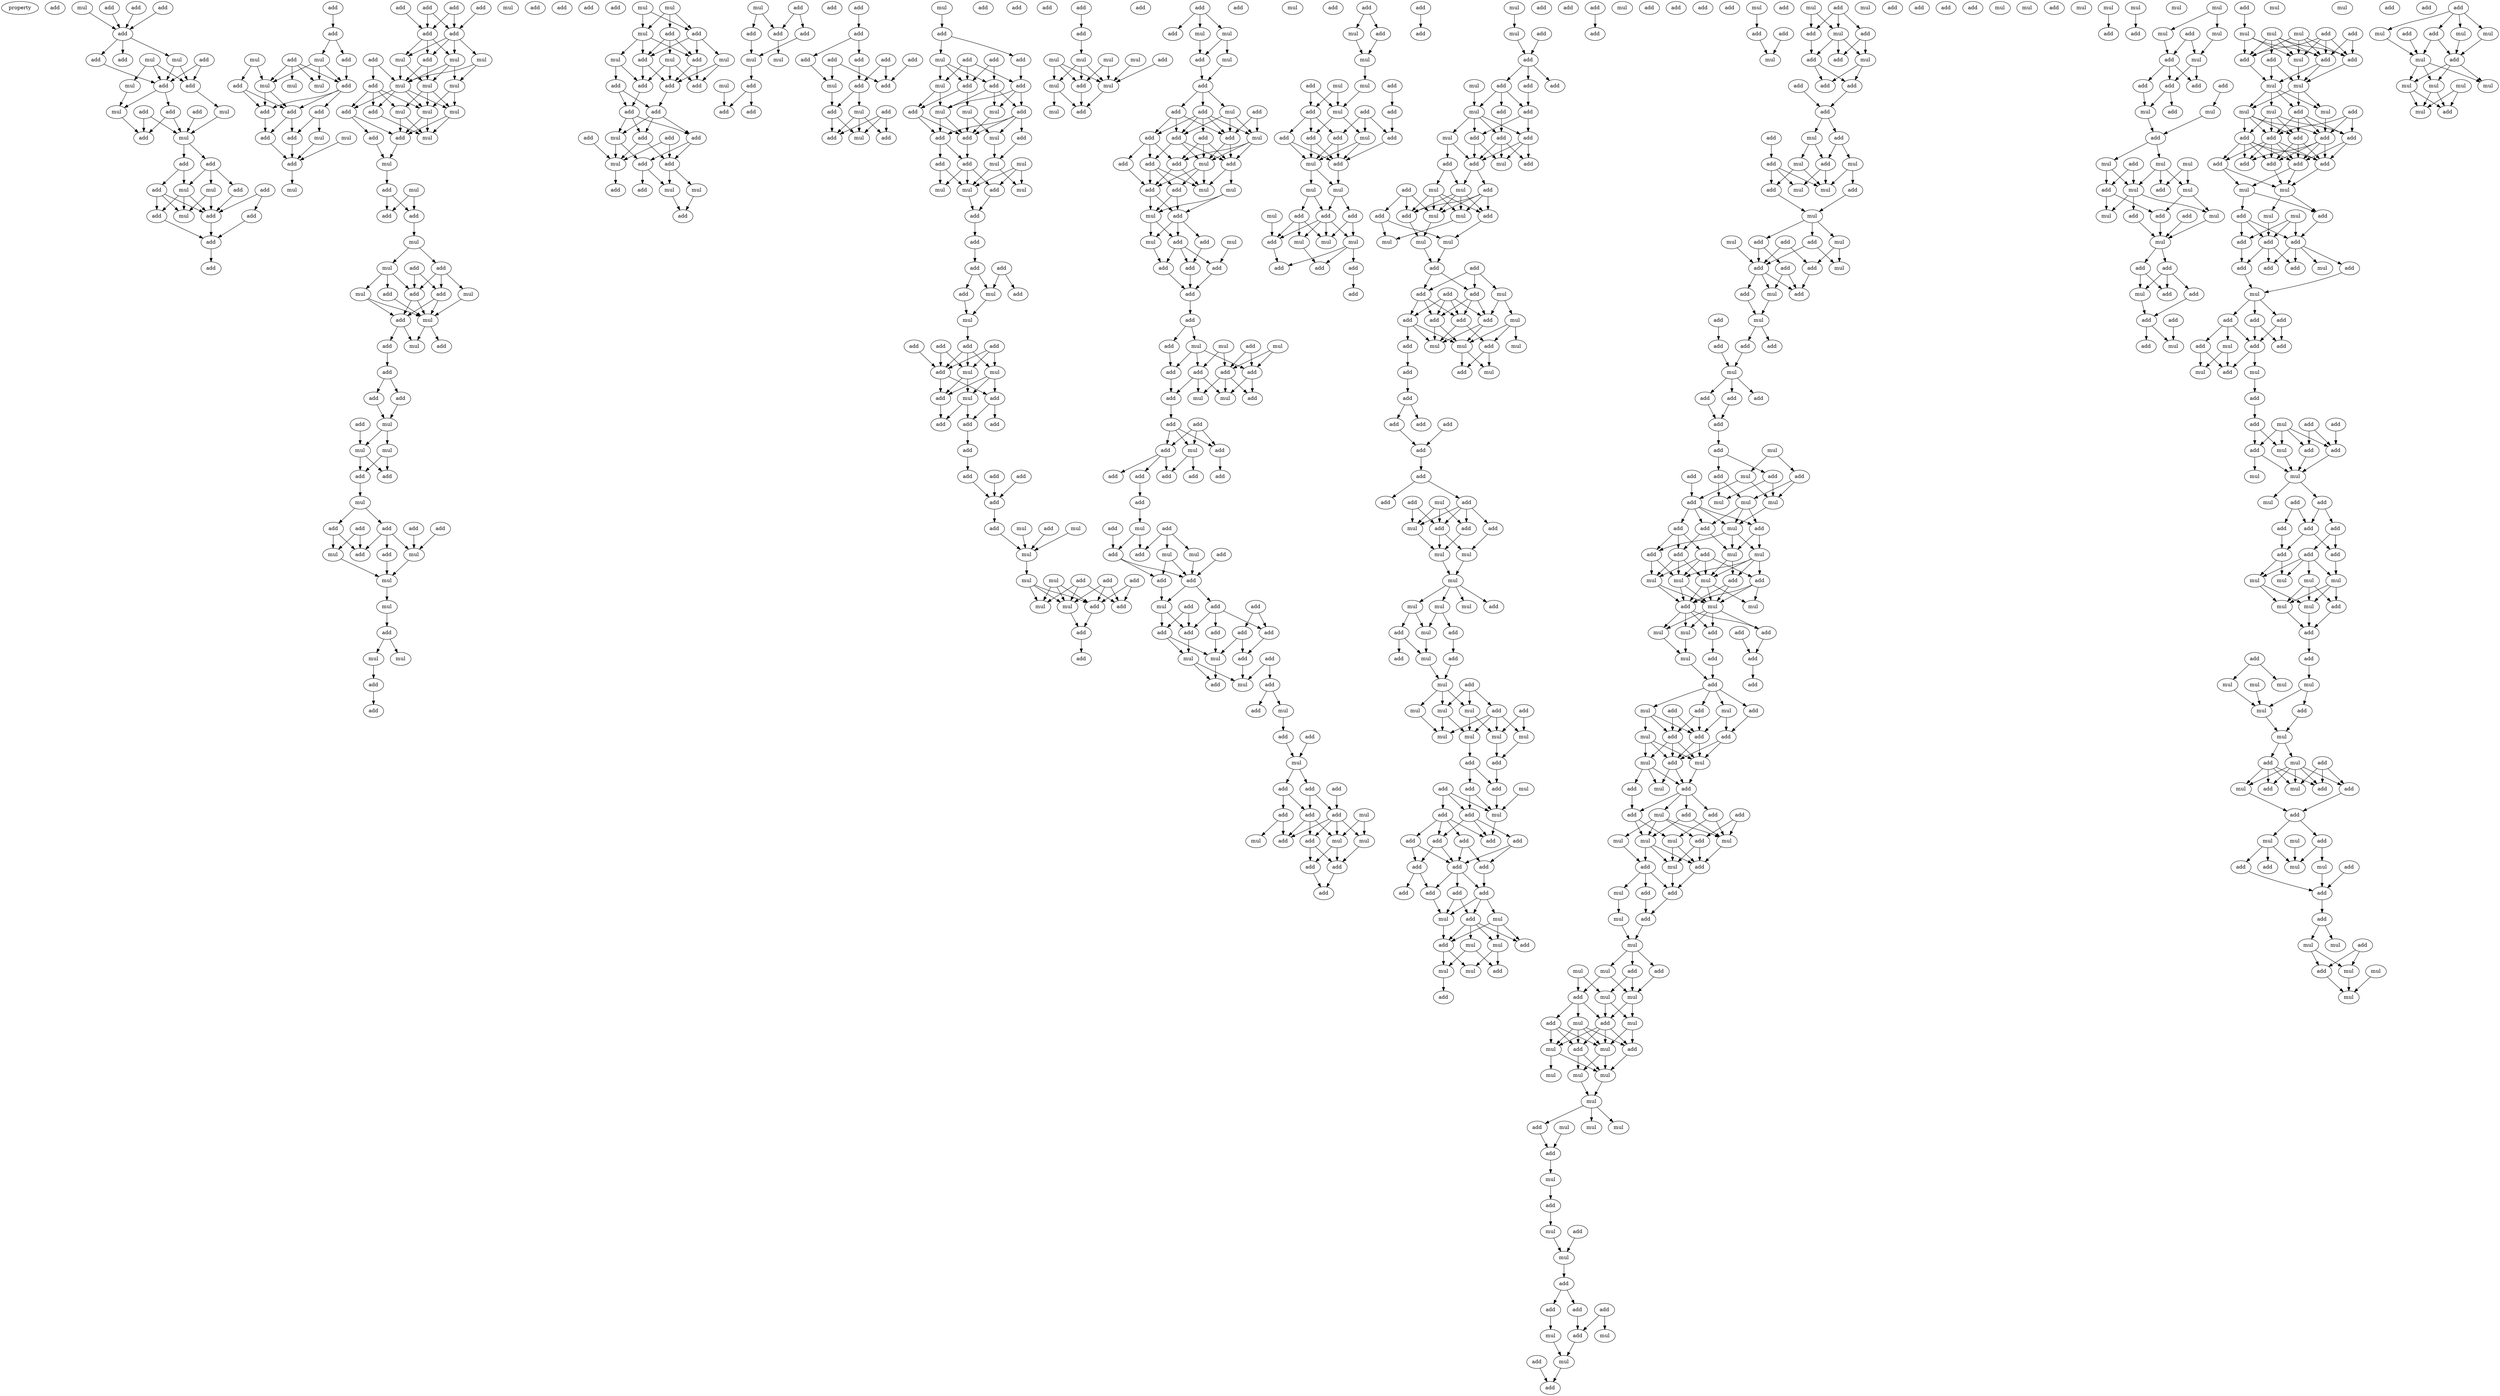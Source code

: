 digraph {
    node [fontcolor=black]
    property [mul=2,lf=1.4]
    0 [ label = add ];
    1 [ label = mul ];
    2 [ label = add ];
    3 [ label = add ];
    4 [ label = add ];
    5 [ label = add ];
    6 [ label = add ];
    7 [ label = mul ];
    8 [ label = add ];
    9 [ label = mul ];
    10 [ label = add ];
    11 [ label = add ];
    12 [ label = mul ];
    13 [ label = add ];
    14 [ label = add ];
    15 [ label = mul ];
    16 [ label = add ];
    17 [ label = add ];
    18 [ label = mul ];
    19 [ label = add ];
    20 [ label = mul ];
    21 [ label = add ];
    22 [ label = add ];
    23 [ label = mul ];
    24 [ label = add ];
    25 [ label = add ];
    26 [ label = mul ];
    27 [ label = add ];
    28 [ label = add ];
    29 [ label = mul ];
    30 [ label = add ];
    31 [ label = add ];
    32 [ label = add ];
    33 [ label = add ];
    34 [ label = add ];
    35 [ label = add ];
    36 [ label = add ];
    37 [ label = mul ];
    38 [ label = add ];
    39 [ label = mul ];
    40 [ label = mul ];
    41 [ label = add ];
    42 [ label = mul ];
    43 [ label = add ];
    44 [ label = mul ];
    45 [ label = add ];
    46 [ label = add ];
    47 [ label = add ];
    48 [ label = add ];
    49 [ label = add ];
    50 [ label = mul ];
    51 [ label = mul ];
    52 [ label = add ];
    53 [ label = add ];
    54 [ label = add ];
    55 [ label = mul ];
    56 [ label = add ];
    57 [ label = add ];
    58 [ label = add ];
    59 [ label = add ];
    60 [ label = mul ];
    61 [ label = mul ];
    62 [ label = add ];
    63 [ label = mul ];
    64 [ label = add ];
    65 [ label = mul ];
    66 [ label = mul ];
    67 [ label = mul ];
    68 [ label = add ];
    69 [ label = add ];
    70 [ label = mul ];
    71 [ label = mul ];
    72 [ label = add ];
    73 [ label = mul ];
    74 [ label = add ];
    75 [ label = mul ];
    76 [ label = add ];
    77 [ label = mul ];
    78 [ label = add ];
    79 [ label = mul ];
    80 [ label = add ];
    81 [ label = add ];
    82 [ label = mul ];
    83 [ label = mul ];
    84 [ label = add ];
    85 [ label = add ];
    86 [ label = add ];
    87 [ label = add ];
    88 [ label = mul ];
    89 [ label = mul ];
    90 [ label = add ];
    91 [ label = add ];
    92 [ label = mul ];
    93 [ label = mul ];
    94 [ label = add ];
    95 [ label = mul ];
    96 [ label = add ];
    97 [ label = add ];
    98 [ label = add ];
    99 [ label = add ];
    100 [ label = add ];
    101 [ label = add ];
    102 [ label = mul ];
    103 [ label = mul ];
    104 [ label = mul ];
    105 [ label = add ];
    106 [ label = add ];
    107 [ label = mul ];
    108 [ label = add ];
    109 [ label = add ];
    110 [ label = add ];
    111 [ label = add ];
    112 [ label = add ];
    113 [ label = add ];
    114 [ label = add ];
    115 [ label = mul ];
    116 [ label = add ];
    117 [ label = mul ];
    118 [ label = mul ];
    119 [ label = mul ];
    120 [ label = add ];
    121 [ label = mul ];
    122 [ label = mul ];
    123 [ label = add ];
    124 [ label = add ];
    125 [ label = add ];
    126 [ label = add ];
    127 [ label = mul ];
    128 [ label = mul ];
    129 [ label = add ];
    130 [ label = mul ];
    131 [ label = add ];
    132 [ label = mul ];
    133 [ label = mul ];
    134 [ label = add ];
    135 [ label = add ];
    136 [ label = mul ];
    137 [ label = add ];
    138 [ label = add ];
    139 [ label = add ];
    140 [ label = add ];
    141 [ label = add ];
    142 [ label = add ];
    143 [ label = mul ];
    144 [ label = add ];
    145 [ label = add ];
    146 [ label = add ];
    147 [ label = add ];
    148 [ label = mul ];
    149 [ label = add ];
    150 [ label = add ];
    151 [ label = add ];
    152 [ label = mul ];
    153 [ label = mul ];
    154 [ label = add ];
    155 [ label = add ];
    156 [ label = add ];
    157 [ label = mul ];
    158 [ label = add ];
    159 [ label = add ];
    160 [ label = add ];
    161 [ label = mul ];
    162 [ label = mul ];
    163 [ label = add ];
    164 [ label = add ];
    165 [ label = mul ];
    166 [ label = add ];
    167 [ label = add ];
    168 [ label = add ];
    169 [ label = add ];
    170 [ label = add ];
    171 [ label = add ];
    172 [ label = add ];
    173 [ label = add ];
    174 [ label = add ];
    175 [ label = add ];
    176 [ label = mul ];
    177 [ label = add ];
    178 [ label = add ];
    179 [ label = add ];
    180 [ label = mul ];
    181 [ label = add ];
    182 [ label = mul ];
    183 [ label = mul ];
    184 [ label = add ];
    185 [ label = add ];
    186 [ label = mul ];
    187 [ label = add ];
    188 [ label = add ];
    189 [ label = add ];
    190 [ label = add ];
    191 [ label = mul ];
    192 [ label = add ];
    193 [ label = add ];
    194 [ label = add ];
    195 [ label = add ];
    196 [ label = mul ];
    197 [ label = mul ];
    198 [ label = mul ];
    199 [ label = mul ];
    200 [ label = add ];
    201 [ label = add ];
    202 [ label = add ];
    203 [ label = add ];
    204 [ label = mul ];
    205 [ label = mul ];
    206 [ label = add ];
    207 [ label = mul ];
    208 [ label = mul ];
    209 [ label = mul ];
    210 [ label = add ];
    211 [ label = add ];
    212 [ label = add ];
    213 [ label = add ];
    214 [ label = add ];
    215 [ label = add ];
    216 [ label = add ];
    217 [ label = add ];
    218 [ label = mul ];
    219 [ label = mul ];
    220 [ label = add ];
    221 [ label = add ];
    222 [ label = add ];
    223 [ label = add ];
    224 [ label = add ];
    225 [ label = mul ];
    226 [ label = mul ];
    227 [ label = add ];
    228 [ label = mul ];
    229 [ label = add ];
    230 [ label = add ];
    231 [ label = add ];
    232 [ label = add ];
    233 [ label = add ];
    234 [ label = add ];
    235 [ label = add ];
    236 [ label = add ];
    237 [ label = add ];
    238 [ label = add ];
    239 [ label = mul ];
    240 [ label = add ];
    241 [ label = mul ];
    242 [ label = add ];
    243 [ label = mul ];
    244 [ label = mul ];
    245 [ label = add ];
    246 [ label = mul ];
    247 [ label = add ];
    248 [ label = add ];
    249 [ label = mul ];
    250 [ label = add ];
    251 [ label = add ];
    252 [ label = mul ];
    253 [ label = add ];
    254 [ label = add ];
    255 [ label = add ];
    256 [ label = add ];
    257 [ label = add ];
    258 [ label = mul ];
    259 [ label = mul ];
    260 [ label = add ];
    261 [ label = mul ];
    262 [ label = mul ];
    263 [ label = mul ];
    264 [ label = add ];
    265 [ label = mul ];
    266 [ label = add ];
    267 [ label = mul ];
    268 [ label = add ];
    269 [ label = add ];
    270 [ label = add ];
    271 [ label = mul ];
    272 [ label = mul ];
    273 [ label = add ];
    274 [ label = add ];
    275 [ label = mul ];
    276 [ label = add ];
    277 [ label = add ];
    278 [ label = add ];
    279 [ label = mul ];
    280 [ label = add ];
    281 [ label = add ];
    282 [ label = mul ];
    283 [ label = add ];
    284 [ label = add ];
    285 [ label = add ];
    286 [ label = mul ];
    287 [ label = add ];
    288 [ label = add ];
    289 [ label = add ];
    290 [ label = add ];
    291 [ label = add ];
    292 [ label = mul ];
    293 [ label = add ];
    294 [ label = mul ];
    295 [ label = mul ];
    296 [ label = add ];
    297 [ label = add ];
    298 [ label = add ];
    299 [ label = mul ];
    300 [ label = mul ];
    301 [ label = add ];
    302 [ label = add ];
    303 [ label = add ];
    304 [ label = add ];
    305 [ label = add ];
    306 [ label = add ];
    307 [ label = mul ];
    308 [ label = add ];
    309 [ label = mul ];
    310 [ label = mul ];
    311 [ label = add ];
    312 [ label = add ];
    313 [ label = add ];
    314 [ label = add ];
    315 [ label = add ];
    316 [ label = mul ];
    317 [ label = mul ];
    318 [ label = add ];
    319 [ label = add ];
    320 [ label = add ];
    321 [ label = add ];
    322 [ label = add ];
    323 [ label = mul ];
    324 [ label = add ];
    325 [ label = add ];
    326 [ label = add ];
    327 [ label = add ];
    328 [ label = add ];
    329 [ label = add ];
    330 [ label = add ];
    331 [ label = mul ];
    332 [ label = add ];
    333 [ label = mul ];
    334 [ label = add ];
    335 [ label = add ];
    336 [ label = add ];
    337 [ label = mul ];
    338 [ label = add ];
    339 [ label = add ];
    340 [ label = add ];
    341 [ label = add ];
    342 [ label = mul ];
    343 [ label = add ];
    344 [ label = add ];
    345 [ label = add ];
    346 [ label = add ];
    347 [ label = add ];
    348 [ label = add ];
    349 [ label = mul ];
    350 [ label = add ];
    351 [ label = mul ];
    352 [ label = add ];
    353 [ label = mul ];
    354 [ label = add ];
    355 [ label = add ];
    356 [ label = mul ];
    357 [ label = add ];
    358 [ label = mul ];
    359 [ label = add ];
    360 [ label = add ];
    361 [ label = mul ];
    362 [ label = add ];
    363 [ label = add ];
    364 [ label = add ];
    365 [ label = add ];
    366 [ label = add ];
    367 [ label = add ];
    368 [ label = add ];
    369 [ label = mul ];
    370 [ label = mul ];
    371 [ label = mul ];
    372 [ label = mul ];
    373 [ label = add ];
    374 [ label = add ];
    375 [ label = add ];
    376 [ label = add ];
    377 [ label = add ];
    378 [ label = add ];
    379 [ label = add ];
    380 [ label = mul ];
    381 [ label = add ];
    382 [ label = mul ];
    383 [ label = add ];
    384 [ label = mul ];
    385 [ label = add ];
    386 [ label = add ];
    387 [ label = mul ];
    388 [ label = add ];
    389 [ label = add ];
    390 [ label = mul ];
    391 [ label = add ];
    392 [ label = add ];
    393 [ label = mul ];
    394 [ label = add ];
    395 [ label = add ];
    396 [ label = add ];
    397 [ label = add ];
    398 [ label = mul ];
    399 [ label = mul ];
    400 [ label = mul ];
    401 [ label = add ];
    402 [ label = mul ];
    403 [ label = add ];
    404 [ label = add ];
    405 [ label = mul ];
    406 [ label = mul ];
    407 [ label = mul ];
    408 [ label = add ];
    409 [ label = add ];
    410 [ label = add ];
    411 [ label = add ];
    412 [ label = add ];
    413 [ label = mul ];
    414 [ label = add ];
    415 [ label = mul ];
    416 [ label = add ];
    417 [ label = add ];
    418 [ label = add ];
    419 [ label = mul ];
    420 [ label = add ];
    421 [ label = add ];
    422 [ label = add ];
    423 [ label = mul ];
    424 [ label = add ];
    425 [ label = add ];
    426 [ label = add ];
    427 [ label = add ];
    428 [ label = mul ];
    429 [ label = add ];
    430 [ label = mul ];
    431 [ label = add ];
    432 [ label = add ];
    433 [ label = add ];
    434 [ label = add ];
    435 [ label = mul ];
    436 [ label = mul ];
    437 [ label = add ];
    438 [ label = mul ];
    439 [ label = add ];
    440 [ label = add ];
    441 [ label = add ];
    442 [ label = mul ];
    443 [ label = mul ];
    444 [ label = mul ];
    445 [ label = mul ];
    446 [ label = add ];
    447 [ label = add ];
    448 [ label = add ];
    449 [ label = mul ];
    450 [ label = add ];
    451 [ label = add ];
    452 [ label = add ];
    453 [ label = add ];
    454 [ label = add ];
    455 [ label = add ];
    456 [ label = mul ];
    457 [ label = add ];
    458 [ label = mul ];
    459 [ label = add ];
    460 [ label = mul ];
    461 [ label = mul ];
    462 [ label = add ];
    463 [ label = mul ];
    464 [ label = add ];
    465 [ label = add ];
    466 [ label = add ];
    467 [ label = add ];
    468 [ label = add ];
    469 [ label = add ];
    470 [ label = add ];
    471 [ label = add ];
    472 [ label = add ];
    473 [ label = add ];
    474 [ label = add ];
    475 [ label = add ];
    476 [ label = mul ];
    477 [ label = add ];
    478 [ label = add ];
    479 [ label = add ];
    480 [ label = mul ];
    481 [ label = mul ];
    482 [ label = mul ];
    483 [ label = mul ];
    484 [ label = mul ];
    485 [ label = mul ];
    486 [ label = add ];
    487 [ label = mul ];
    488 [ label = mul ];
    489 [ label = mul ];
    490 [ label = add ];
    491 [ label = add ];
    492 [ label = mul ];
    493 [ label = add ];
    494 [ label = add ];
    495 [ label = add ];
    496 [ label = mul ];
    497 [ label = mul ];
    498 [ label = add ];
    499 [ label = add ];
    500 [ label = mul ];
    501 [ label = mul ];
    502 [ label = mul ];
    503 [ label = mul ];
    504 [ label = mul ];
    505 [ label = mul ];
    506 [ label = add ];
    507 [ label = add ];
    508 [ label = add ];
    509 [ label = add ];
    510 [ label = mul ];
    511 [ label = add ];
    512 [ label = add ];
    513 [ label = add ];
    514 [ label = mul ];
    515 [ label = add ];
    516 [ label = add ];
    517 [ label = add ];
    518 [ label = add ];
    519 [ label = add ];
    520 [ label = add ];
    521 [ label = add ];
    522 [ label = add ];
    523 [ label = add ];
    524 [ label = add ];
    525 [ label = add ];
    526 [ label = add ];
    527 [ label = add ];
    528 [ label = mul ];
    529 [ label = mul ];
    530 [ label = add ];
    531 [ label = mul ];
    532 [ label = add ];
    533 [ label = add ];
    534 [ label = mul ];
    535 [ label = add ];
    536 [ label = add ];
    537 [ label = add ];
    538 [ label = mul ];
    539 [ label = mul ];
    540 [ label = add ];
    541 [ label = add ];
    542 [ label = mul ];
    543 [ label = add ];
    544 [ label = add ];
    545 [ label = add ];
    546 [ label = mul ];
    547 [ label = mul ];
    548 [ label = add ];
    549 [ label = add ];
    550 [ label = mul ];
    551 [ label = add ];
    552 [ label = add ];
    553 [ label = add ];
    554 [ label = mul ];
    555 [ label = add ];
    556 [ label = add ];
    557 [ label = add ];
    558 [ label = mul ];
    559 [ label = add ];
    560 [ label = add ];
    561 [ label = mul ];
    562 [ label = add ];
    563 [ label = add ];
    564 [ label = mul ];
    565 [ label = mul ];
    566 [ label = add ];
    567 [ label = add ];
    568 [ label = add ];
    569 [ label = mul ];
    570 [ label = add ];
    571 [ label = mul ];
    572 [ label = mul ];
    573 [ label = add ];
    574 [ label = mul ];
    575 [ label = add ];
    576 [ label = add ];
    577 [ label = mul ];
    578 [ label = add ];
    579 [ label = add ];
    580 [ label = mul ];
    581 [ label = add ];
    582 [ label = add ];
    583 [ label = add ];
    584 [ label = mul ];
    585 [ label = mul ];
    586 [ label = add ];
    587 [ label = add ];
    588 [ label = add ];
    589 [ label = add ];
    590 [ label = add ];
    591 [ label = mul ];
    592 [ label = add ];
    593 [ label = add ];
    594 [ label = add ];
    595 [ label = add ];
    596 [ label = add ];
    597 [ label = add ];
    598 [ label = add ];
    599 [ label = mul ];
    600 [ label = mul ];
    601 [ label = add ];
    602 [ label = add ];
    603 [ label = add ];
    604 [ label = add ];
    605 [ label = mul ];
    606 [ label = add ];
    607 [ label = mul ];
    608 [ label = mul ];
    609 [ label = add ];
    610 [ label = mul ];
    611 [ label = add ];
    612 [ label = add ];
    613 [ label = mul ];
    614 [ label = add ];
    615 [ label = add ];
    616 [ label = mul ];
    617 [ label = mul ];
    618 [ label = add ];
    619 [ label = add ];
    620 [ label = mul ];
    621 [ label = mul ];
    622 [ label = add ];
    623 [ label = mul ];
    624 [ label = mul ];
    625 [ label = mul ];
    626 [ label = add ];
    627 [ label = mul ];
    628 [ label = mul ];
    629 [ label = add ];
    630 [ label = add ];
    631 [ label = add ];
    632 [ label = mul ];
    633 [ label = add ];
    634 [ label = add ];
    635 [ label = add ];
    636 [ label = add ];
    637 [ label = mul ];
    638 [ label = add ];
    639 [ label = add ];
    640 [ label = add ];
    641 [ label = mul ];
    642 [ label = mul ];
    643 [ label = add ];
    644 [ label = add ];
    645 [ label = add ];
    646 [ label = add ];
    647 [ label = mul ];
    648 [ label = mul ];
    649 [ label = add ];
    650 [ label = add ];
    651 [ label = mul ];
    652 [ label = add ];
    653 [ label = add ];
    654 [ label = mul ];
    655 [ label = add ];
    656 [ label = add ];
    657 [ label = mul ];
    658 [ label = add ];
    659 [ label = mul ];
    660 [ label = mul ];
    661 [ label = mul ];
    662 [ label = mul ];
    663 [ label = add ];
    664 [ label = add ];
    665 [ label = mul ];
    666 [ label = add ];
    667 [ label = add ];
    668 [ label = add ];
    669 [ label = mul ];
    670 [ label = mul ];
    671 [ label = add ];
    672 [ label = mul ];
    673 [ label = mul ];
    674 [ label = add ];
    675 [ label = mul ];
    676 [ label = mul ];
    677 [ label = add ];
    678 [ label = mul ];
    679 [ label = add ];
    680 [ label = mul ];
    681 [ label = add ];
    682 [ label = mul ];
    683 [ label = mul ];
    684 [ label = add ];
    685 [ label = add ];
    686 [ label = mul ];
    687 [ label = mul ];
    688 [ label = mul ];
    689 [ label = mul ];
    690 [ label = add ];
    691 [ label = mul ];
    692 [ label = mul ];
    693 [ label = mul ];
    694 [ label = mul ];
    695 [ label = add ];
    696 [ label = add ];
    697 [ label = mul ];
    698 [ label = add ];
    699 [ label = mul ];
    700 [ label = mul ];
    701 [ label = add ];
    702 [ label = mul ];
    703 [ label = mul ];
    704 [ label = mul ];
    705 [ label = add ];
    706 [ label = add ];
    707 [ label = add ];
    708 [ label = add ];
    709 [ label = add ];
    710 [ label = add ];
    711 [ label = mul ];
    712 [ label = mul ];
    713 [ label = add ];
    714 [ label = add ];
    715 [ label = mul ];
    716 [ label = add ];
    717 [ label = mul ];
    718 [ label = mul ];
    719 [ label = mul ];
    720 [ label = mul ];
    721 [ label = add ];
    722 [ label = mul ];
    723 [ label = add ];
    724 [ label = add ];
    725 [ label = add ];
    726 [ label = add ];
    727 [ label = add ];
    728 [ label = add ];
    729 [ label = mul ];
    730 [ label = mul ];
    731 [ label = add ];
    732 [ label = add ];
    733 [ label = mul ];
    734 [ label = mul ];
    735 [ label = mul ];
    736 [ label = mul ];
    737 [ label = mul ];
    738 [ label = add ];
    739 [ label = add ];
    740 [ label = add ];
    741 [ label = mul ];
    742 [ label = add ];
    743 [ label = mul ];
    744 [ label = add ];
    745 [ label = mul ];
    746 [ label = add ];
    747 [ label = add ];
    748 [ label = add ];
    749 [ label = mul ];
    750 [ label = add ];
    751 [ label = add ];
    752 [ label = add ];
    753 [ label = add ];
    754 [ label = mul ];
    755 [ label = add ];
    756 [ label = mul ];
    757 [ label = mul ];
    758 [ label = add ];
    759 [ label = mul ];
    760 [ label = add ];
    761 [ label = add ];
    762 [ label = add ];
    763 [ label = mul ];
    764 [ label = add ];
    765 [ label = add ];
    766 [ label = mul ];
    767 [ label = mul ];
    768 [ label = add ];
    769 [ label = add ];
    770 [ label = mul ];
    771 [ label = mul ];
    772 [ label = mul ];
    773 [ label = add ];
    774 [ label = add ];
    775 [ label = add ];
    776 [ label = add ];
    777 [ label = add ];
    778 [ label = add ];
    779 [ label = add ];
    780 [ label = add ];
    781 [ label = add ];
    782 [ label = add ];
    783 [ label = mul ];
    784 [ label = mul ];
    785 [ label = add ];
    786 [ label = mul ];
    787 [ label = mul ];
    788 [ label = add ];
    789 [ label = add ];
    790 [ label = add ];
    791 [ label = add ];
    792 [ label = mul ];
    793 [ label = add ];
    794 [ label = add ];
    795 [ label = add ];
    796 [ label = add ];
    797 [ label = mul ];
    798 [ label = add ];
    799 [ label = add ];
    800 [ label = add ];
    801 [ label = add ];
    802 [ label = add ];
    803 [ label = mul ];
    804 [ label = add ];
    805 [ label = mul ];
    806 [ label = mul ];
    807 [ label = add ];
    808 [ label = add ];
    809 [ label = add ];
    810 [ label = add ];
    811 [ label = mul ];
    812 [ label = add ];
    813 [ label = mul ];
    814 [ label = add ];
    815 [ label = add ];
    816 [ label = add ];
    817 [ label = mul ];
    818 [ label = mul ];
    819 [ label = add ];
    820 [ label = mul ];
    821 [ label = add ];
    822 [ label = add ];
    823 [ label = add ];
    824 [ label = add ];
    825 [ label = add ];
    826 [ label = add ];
    827 [ label = add ];
    828 [ label = mul ];
    829 [ label = mul ];
    830 [ label = mul ];
    831 [ label = mul ];
    832 [ label = mul ];
    833 [ label = add ];
    834 [ label = mul ];
    835 [ label = mul ];
    836 [ label = add ];
    837 [ label = add ];
    838 [ label = add ];
    839 [ label = mul ];
    840 [ label = mul ];
    841 [ label = mul ];
    842 [ label = mul ];
    843 [ label = mul ];
    844 [ label = add ];
    845 [ label = mul ];
    846 [ label = mul ];
    847 [ label = add ];
    848 [ label = add ];
    849 [ label = add ];
    850 [ label = mul ];
    851 [ label = mul ];
    852 [ label = add ];
    853 [ label = add ];
    854 [ label = add ];
    855 [ label = mul ];
    856 [ label = mul ];
    857 [ label = add ];
    858 [ label = mul ];
    859 [ label = add ];
    860 [ label = add ];
    861 [ label = mul ];
    862 [ label = add ];
    863 [ label = add ];
    864 [ label = mul ];
    865 [ label = add ];
    866 [ label = add ];
    867 [ label = mul ];
    868 [ label = mul ];
    869 [ label = mul ];
    870 [ label = add ];
    871 [ label = mul ];
    872 [ label = add ];
    873 [ label = mul ];
    874 [ label = add ];
    875 [ label = add ];
    876 [ label = mul ];
    877 [ label = add ];
    878 [ label = mul ];
    879 [ label = add ];
    880 [ label = mul ];
    881 [ label = mul ];
    882 [ label = add ];
    883 [ label = mul ];
    884 [ label = mul ];
    885 [ label = mul ];
    886 [ label = mul ];
    887 [ label = mul ];
    888 [ label = add ];
    1 -> 5 [ name = 0 ];
    2 -> 5 [ name = 1 ];
    3 -> 5 [ name = 2 ];
    4 -> 5 [ name = 3 ];
    5 -> 6 [ name = 4 ];
    5 -> 8 [ name = 5 ];
    5 -> 9 [ name = 6 ];
    7 -> 11 [ name = 7 ];
    7 -> 12 [ name = 8 ];
    7 -> 13 [ name = 9 ];
    8 -> 13 [ name = 10 ];
    9 -> 11 [ name = 11 ];
    9 -> 13 [ name = 12 ];
    10 -> 11 [ name = 13 ];
    10 -> 13 [ name = 14 ];
    11 -> 15 [ name = 15 ];
    12 -> 18 [ name = 16 ];
    13 -> 16 [ name = 17 ];
    13 -> 18 [ name = 18 ];
    14 -> 19 [ name = 19 ];
    14 -> 20 [ name = 20 ];
    15 -> 20 [ name = 21 ];
    16 -> 19 [ name = 22 ];
    16 -> 20 [ name = 23 ];
    17 -> 20 [ name = 24 ];
    18 -> 19 [ name = 25 ];
    20 -> 21 [ name = 26 ];
    20 -> 22 [ name = 27 ];
    21 -> 23 [ name = 28 ];
    21 -> 25 [ name = 29 ];
    22 -> 23 [ name = 30 ];
    22 -> 24 [ name = 31 ];
    22 -> 26 [ name = 32 ];
    23 -> 29 [ name = 33 ];
    23 -> 30 [ name = 34 ];
    23 -> 31 [ name = 35 ];
    24 -> 31 [ name = 36 ];
    25 -> 29 [ name = 37 ];
    25 -> 30 [ name = 38 ];
    25 -> 31 [ name = 39 ];
    26 -> 29 [ name = 40 ];
    26 -> 31 [ name = 41 ];
    27 -> 28 [ name = 42 ];
    27 -> 31 [ name = 43 ];
    28 -> 32 [ name = 44 ];
    30 -> 32 [ name = 45 ];
    31 -> 32 [ name = 46 ];
    32 -> 33 [ name = 47 ];
    34 -> 35 [ name = 48 ];
    35 -> 37 [ name = 49 ];
    35 -> 38 [ name = 50 ];
    36 -> 40 [ name = 51 ];
    36 -> 42 [ name = 52 ];
    36 -> 43 [ name = 53 ];
    36 -> 44 [ name = 54 ];
    37 -> 42 [ name = 55 ];
    37 -> 43 [ name = 56 ];
    37 -> 44 [ name = 57 ];
    38 -> 43 [ name = 58 ];
    39 -> 41 [ name = 59 ];
    39 -> 44 [ name = 60 ];
    41 -> 45 [ name = 61 ];
    41 -> 47 [ name = 62 ];
    43 -> 45 [ name = 63 ];
    43 -> 46 [ name = 64 ];
    43 -> 47 [ name = 65 ];
    44 -> 45 [ name = 66 ];
    44 -> 47 [ name = 67 ];
    45 -> 48 [ name = 68 ];
    46 -> 49 [ name = 69 ];
    46 -> 50 [ name = 70 ];
    47 -> 48 [ name = 71 ];
    47 -> 49 [ name = 72 ];
    48 -> 52 [ name = 73 ];
    49 -> 52 [ name = 74 ];
    50 -> 52 [ name = 75 ];
    51 -> 52 [ name = 76 ];
    52 -> 55 [ name = 77 ];
    53 -> 59 [ name = 78 ];
    54 -> 58 [ name = 79 ];
    54 -> 59 [ name = 80 ];
    56 -> 58 [ name = 81 ];
    56 -> 59 [ name = 82 ];
    57 -> 58 [ name = 83 ];
    58 -> 60 [ name = 84 ];
    58 -> 61 [ name = 85 ];
    58 -> 64 [ name = 86 ];
    59 -> 60 [ name = 87 ];
    59 -> 61 [ name = 88 ];
    59 -> 63 [ name = 89 ];
    59 -> 64 [ name = 90 ];
    60 -> 65 [ name = 91 ];
    60 -> 66 [ name = 92 ];
    60 -> 67 [ name = 93 ];
    61 -> 65 [ name = 94 ];
    61 -> 67 [ name = 95 ];
    62 -> 65 [ name = 96 ];
    62 -> 68 [ name = 97 ];
    63 -> 65 [ name = 98 ];
    63 -> 66 [ name = 99 ];
    64 -> 65 [ name = 100 ];
    64 -> 67 [ name = 101 ];
    65 -> 69 [ name = 102 ];
    65 -> 70 [ name = 103 ];
    65 -> 71 [ name = 104 ];
    65 -> 72 [ name = 105 ];
    66 -> 70 [ name = 106 ];
    66 -> 71 [ name = 107 ];
    67 -> 70 [ name = 108 ];
    67 -> 71 [ name = 109 ];
    67 -> 73 [ name = 110 ];
    68 -> 69 [ name = 111 ];
    68 -> 71 [ name = 112 ];
    68 -> 72 [ name = 113 ];
    68 -> 73 [ name = 114 ];
    69 -> 75 [ name = 115 ];
    70 -> 75 [ name = 116 ];
    70 -> 76 [ name = 117 ];
    71 -> 75 [ name = 118 ];
    71 -> 76 [ name = 119 ];
    72 -> 74 [ name = 120 ];
    72 -> 76 [ name = 121 ];
    73 -> 75 [ name = 122 ];
    73 -> 76 [ name = 123 ];
    74 -> 77 [ name = 124 ];
    76 -> 77 [ name = 125 ];
    77 -> 78 [ name = 126 ];
    78 -> 80 [ name = 127 ];
    78 -> 81 [ name = 128 ];
    79 -> 80 [ name = 129 ];
    79 -> 81 [ name = 130 ];
    81 -> 82 [ name = 131 ];
    82 -> 83 [ name = 132 ];
    82 -> 85 [ name = 133 ];
    83 -> 86 [ name = 134 ];
    83 -> 87 [ name = 135 ];
    83 -> 88 [ name = 136 ];
    84 -> 86 [ name = 137 ];
    84 -> 90 [ name = 138 ];
    85 -> 86 [ name = 139 ];
    85 -> 89 [ name = 140 ];
    85 -> 90 [ name = 141 ];
    86 -> 91 [ name = 142 ];
    86 -> 92 [ name = 143 ];
    87 -> 92 [ name = 144 ];
    88 -> 91 [ name = 145 ];
    88 -> 92 [ name = 146 ];
    89 -> 92 [ name = 147 ];
    90 -> 91 [ name = 148 ];
    90 -> 92 [ name = 149 ];
    91 -> 95 [ name = 150 ];
    91 -> 96 [ name = 151 ];
    92 -> 94 [ name = 152 ];
    92 -> 95 [ name = 153 ];
    96 -> 98 [ name = 154 ];
    98 -> 99 [ name = 155 ];
    98 -> 100 [ name = 156 ];
    99 -> 102 [ name = 157 ];
    100 -> 102 [ name = 158 ];
    101 -> 103 [ name = 159 ];
    102 -> 103 [ name = 160 ];
    102 -> 104 [ name = 161 ];
    103 -> 105 [ name = 162 ];
    103 -> 106 [ name = 163 ];
    104 -> 105 [ name = 164 ];
    104 -> 106 [ name = 165 ];
    105 -> 107 [ name = 166 ];
    107 -> 109 [ name = 167 ];
    107 -> 112 [ name = 168 ];
    109 -> 114 [ name = 169 ];
    109 -> 116 [ name = 170 ];
    109 -> 117 [ name = 171 ];
    110 -> 117 [ name = 172 ];
    111 -> 117 [ name = 173 ];
    112 -> 114 [ name = 174 ];
    112 -> 115 [ name = 175 ];
    113 -> 114 [ name = 176 ];
    113 -> 115 [ name = 177 ];
    115 -> 118 [ name = 178 ];
    116 -> 118 [ name = 179 ];
    117 -> 118 [ name = 180 ];
    118 -> 119 [ name = 181 ];
    119 -> 120 [ name = 182 ];
    120 -> 121 [ name = 183 ];
    120 -> 122 [ name = 184 ];
    121 -> 124 [ name = 185 ];
    124 -> 126 [ name = 186 ];
    127 -> 129 [ name = 187 ];
    127 -> 130 [ name = 188 ];
    127 -> 131 [ name = 189 ];
    128 -> 129 [ name = 190 ];
    128 -> 130 [ name = 191 ];
    129 -> 134 [ name = 192 ];
    129 -> 135 [ name = 193 ];
    129 -> 136 [ name = 194 ];
    130 -> 133 [ name = 195 ];
    130 -> 134 [ name = 196 ];
    130 -> 135 [ name = 197 ];
    131 -> 132 [ name = 198 ];
    131 -> 134 [ name = 199 ];
    131 -> 135 [ name = 200 ];
    132 -> 137 [ name = 201 ];
    132 -> 138 [ name = 202 ];
    132 -> 140 [ name = 203 ];
    133 -> 138 [ name = 204 ];
    133 -> 139 [ name = 205 ];
    134 -> 138 [ name = 206 ];
    134 -> 140 [ name = 207 ];
    135 -> 137 [ name = 208 ];
    135 -> 140 [ name = 209 ];
    136 -> 137 [ name = 210 ];
    136 -> 140 [ name = 211 ];
    138 -> 142 [ name = 212 ];
    139 -> 141 [ name = 213 ];
    139 -> 142 [ name = 214 ];
    140 -> 141 [ name = 215 ];
    141 -> 143 [ name = 216 ];
    141 -> 144 [ name = 217 ];
    141 -> 145 [ name = 218 ];
    142 -> 143 [ name = 219 ];
    142 -> 144 [ name = 220 ];
    142 -> 145 [ name = 221 ];
    143 -> 148 [ name = 222 ];
    143 -> 149 [ name = 223 ];
    144 -> 149 [ name = 224 ];
    144 -> 150 [ name = 225 ];
    145 -> 148 [ name = 226 ];
    145 -> 150 [ name = 227 ];
    146 -> 148 [ name = 228 ];
    146 -> 150 [ name = 229 ];
    147 -> 148 [ name = 230 ];
    148 -> 154 [ name = 231 ];
    149 -> 151 [ name = 232 ];
    149 -> 152 [ name = 233 ];
    150 -> 152 [ name = 234 ];
    150 -> 153 [ name = 235 ];
    152 -> 155 [ name = 236 ];
    153 -> 155 [ name = 237 ];
    156 -> 158 [ name = 238 ];
    156 -> 160 [ name = 239 ];
    157 -> 158 [ name = 240 ];
    157 -> 159 [ name = 241 ];
    158 -> 162 [ name = 242 ];
    159 -> 161 [ name = 243 ];
    160 -> 161 [ name = 244 ];
    161 -> 164 [ name = 245 ];
    164 -> 166 [ name = 246 ];
    164 -> 168 [ name = 247 ];
    165 -> 166 [ name = 248 ];
    167 -> 169 [ name = 249 ];
    169 -> 173 [ name = 250 ];
    169 -> 174 [ name = 251 ];
    170 -> 175 [ name = 252 ];
    170 -> 177 [ name = 253 ];
    171 -> 175 [ name = 254 ];
    171 -> 176 [ name = 255 ];
    172 -> 175 [ name = 256 ];
    173 -> 176 [ name = 257 ];
    174 -> 177 [ name = 258 ];
    176 -> 178 [ name = 259 ];
    177 -> 178 [ name = 260 ];
    177 -> 180 [ name = 261 ];
    178 -> 182 [ name = 262 ];
    178 -> 184 [ name = 263 ];
    179 -> 181 [ name = 264 ];
    179 -> 182 [ name = 265 ];
    179 -> 184 [ name = 266 ];
    180 -> 181 [ name = 267 ];
    180 -> 182 [ name = 268 ];
    180 -> 184 [ name = 269 ];
    183 -> 185 [ name = 270 ];
    185 -> 186 [ name = 271 ];
    185 -> 189 [ name = 272 ];
    186 -> 191 [ name = 273 ];
    186 -> 192 [ name = 274 ];
    186 -> 193 [ name = 275 ];
    187 -> 192 [ name = 276 ];
    187 -> 193 [ name = 277 ];
    188 -> 190 [ name = 278 ];
    188 -> 191 [ name = 279 ];
    188 -> 192 [ name = 280 ];
    189 -> 190 [ name = 281 ];
    190 -> 195 [ name = 282 ];
    190 -> 196 [ name = 283 ];
    190 -> 197 [ name = 284 ];
    191 -> 194 [ name = 285 ];
    191 -> 196 [ name = 286 ];
    192 -> 194 [ name = 287 ];
    192 -> 198 [ name = 288 ];
    193 -> 195 [ name = 289 ];
    193 -> 196 [ name = 290 ];
    193 -> 197 [ name = 291 ];
    194 -> 200 [ name = 292 ];
    194 -> 202 [ name = 293 ];
    195 -> 199 [ name = 294 ];
    195 -> 200 [ name = 295 ];
    195 -> 201 [ name = 296 ];
    195 -> 202 [ name = 297 ];
    196 -> 200 [ name = 298 ];
    196 -> 202 [ name = 299 ];
    197 -> 202 [ name = 300 ];
    198 -> 199 [ name = 301 ];
    198 -> 202 [ name = 302 ];
    199 -> 205 [ name = 303 ];
    200 -> 203 [ name = 304 ];
    200 -> 206 [ name = 305 ];
    201 -> 205 [ name = 306 ];
    202 -> 206 [ name = 307 ];
    203 -> 207 [ name = 308 ];
    203 -> 209 [ name = 309 ];
    204 -> 208 [ name = 310 ];
    204 -> 209 [ name = 311 ];
    204 -> 210 [ name = 312 ];
    205 -> 208 [ name = 313 ];
    205 -> 209 [ name = 314 ];
    206 -> 207 [ name = 315 ];
    206 -> 209 [ name = 316 ];
    206 -> 210 [ name = 317 ];
    209 -> 211 [ name = 318 ];
    210 -> 211 [ name = 319 ];
    211 -> 213 [ name = 320 ];
    213 -> 214 [ name = 321 ];
    214 -> 217 [ name = 322 ];
    214 -> 218 [ name = 323 ];
    215 -> 216 [ name = 324 ];
    215 -> 218 [ name = 325 ];
    217 -> 219 [ name = 326 ];
    218 -> 219 [ name = 327 ];
    219 -> 221 [ name = 328 ];
    220 -> 224 [ name = 329 ];
    220 -> 225 [ name = 330 ];
    221 -> 224 [ name = 331 ];
    221 -> 225 [ name = 332 ];
    221 -> 226 [ name = 333 ];
    222 -> 224 [ name = 334 ];
    222 -> 225 [ name = 335 ];
    222 -> 226 [ name = 336 ];
    223 -> 224 [ name = 337 ];
    224 -> 227 [ name = 338 ];
    224 -> 229 [ name = 339 ];
    225 -> 227 [ name = 340 ];
    225 -> 228 [ name = 341 ];
    226 -> 227 [ name = 342 ];
    226 -> 228 [ name = 343 ];
    226 -> 229 [ name = 344 ];
    227 -> 231 [ name = 345 ];
    228 -> 230 [ name = 346 ];
    228 -> 231 [ name = 347 ];
    229 -> 230 [ name = 348 ];
    229 -> 232 [ name = 349 ];
    230 -> 233 [ name = 350 ];
    233 -> 236 [ name = 351 ];
    234 -> 238 [ name = 352 ];
    236 -> 238 [ name = 353 ];
    237 -> 238 [ name = 354 ];
    238 -> 242 [ name = 355 ];
    239 -> 243 [ name = 356 ];
    240 -> 243 [ name = 357 ];
    241 -> 243 [ name = 358 ];
    242 -> 243 [ name = 359 ];
    243 -> 244 [ name = 360 ];
    244 -> 249 [ name = 361 ];
    244 -> 251 [ name = 362 ];
    244 -> 252 [ name = 363 ];
    245 -> 249 [ name = 364 ];
    245 -> 250 [ name = 365 ];
    245 -> 252 [ name = 366 ];
    246 -> 249 [ name = 367 ];
    246 -> 251 [ name = 368 ];
    246 -> 252 [ name = 369 ];
    247 -> 250 [ name = 370 ];
    247 -> 251 [ name = 371 ];
    247 -> 252 [ name = 372 ];
    248 -> 250 [ name = 373 ];
    248 -> 251 [ name = 374 ];
    251 -> 253 [ name = 375 ];
    252 -> 253 [ name = 376 ];
    253 -> 255 [ name = 377 ];
    256 -> 257 [ name = 378 ];
    257 -> 261 [ name = 379 ];
    258 -> 263 [ name = 380 ];
    258 -> 264 [ name = 381 ];
    259 -> 263 [ name = 382 ];
    259 -> 264 [ name = 383 ];
    259 -> 265 [ name = 384 ];
    260 -> 263 [ name = 385 ];
    261 -> 263 [ name = 386 ];
    261 -> 264 [ name = 387 ];
    261 -> 265 [ name = 388 ];
    262 -> 263 [ name = 389 ];
    263 -> 266 [ name = 390 ];
    264 -> 266 [ name = 391 ];
    265 -> 266 [ name = 392 ];
    265 -> 267 [ name = 393 ];
    269 -> 270 [ name = 394 ];
    269 -> 271 [ name = 395 ];
    269 -> 272 [ name = 396 ];
    271 -> 274 [ name = 397 ];
    272 -> 274 [ name = 398 ];
    272 -> 275 [ name = 399 ];
    274 -> 276 [ name = 400 ];
    275 -> 276 [ name = 401 ];
    276 -> 277 [ name = 402 ];
    276 -> 279 [ name = 403 ];
    276 -> 280 [ name = 404 ];
    277 -> 281 [ name = 405 ];
    277 -> 282 [ name = 406 ];
    277 -> 283 [ name = 407 ];
    277 -> 284 [ name = 408 ];
    277 -> 285 [ name = 409 ];
    278 -> 281 [ name = 410 ];
    278 -> 282 [ name = 411 ];
    279 -> 281 [ name = 412 ];
    279 -> 282 [ name = 413 ];
    279 -> 285 [ name = 414 ];
    280 -> 281 [ name = 415 ];
    280 -> 283 [ name = 416 ];
    280 -> 285 [ name = 417 ];
    281 -> 286 [ name = 418 ];
    281 -> 288 [ name = 419 ];
    282 -> 286 [ name = 420 ];
    282 -> 288 [ name = 421 ];
    282 -> 289 [ name = 422 ];
    283 -> 287 [ name = 423 ];
    283 -> 289 [ name = 424 ];
    283 -> 290 [ name = 425 ];
    284 -> 286 [ name = 426 ];
    284 -> 288 [ name = 427 ];
    284 -> 289 [ name = 428 ];
    285 -> 286 [ name = 429 ];
    285 -> 288 [ name = 430 ];
    285 -> 290 [ name = 431 ];
    286 -> 291 [ name = 432 ];
    286 -> 293 [ name = 433 ];
    286 -> 294 [ name = 434 ];
    287 -> 293 [ name = 435 ];
    288 -> 292 [ name = 436 ];
    288 -> 294 [ name = 437 ];
    289 -> 293 [ name = 438 ];
    289 -> 294 [ name = 439 ];
    290 -> 291 [ name = 440 ];
    290 -> 293 [ name = 441 ];
    290 -> 294 [ name = 442 ];
    291 -> 295 [ name = 443 ];
    291 -> 296 [ name = 444 ];
    292 -> 295 [ name = 445 ];
    292 -> 296 [ name = 446 ];
    293 -> 295 [ name = 447 ];
    293 -> 296 [ name = 448 ];
    295 -> 297 [ name = 449 ];
    295 -> 299 [ name = 450 ];
    296 -> 297 [ name = 451 ];
    296 -> 298 [ name = 452 ];
    296 -> 299 [ name = 453 ];
    297 -> 301 [ name = 454 ];
    297 -> 302 [ name = 455 ];
    297 -> 303 [ name = 456 ];
    298 -> 302 [ name = 457 ];
    299 -> 301 [ name = 458 ];
    300 -> 303 [ name = 459 ];
    301 -> 304 [ name = 460 ];
    302 -> 304 [ name = 461 ];
    303 -> 304 [ name = 462 ];
    304 -> 305 [ name = 463 ];
    305 -> 306 [ name = 464 ];
    305 -> 310 [ name = 465 ];
    306 -> 314 [ name = 466 ];
    307 -> 312 [ name = 467 ];
    307 -> 313 [ name = 468 ];
    308 -> 312 [ name = 469 ];
    308 -> 313 [ name = 470 ];
    309 -> 311 [ name = 471 ];
    309 -> 313 [ name = 472 ];
    310 -> 311 [ name = 473 ];
    310 -> 312 [ name = 474 ];
    310 -> 314 [ name = 475 ];
    311 -> 316 [ name = 476 ];
    311 -> 317 [ name = 477 ];
    311 -> 318 [ name = 478 ];
    312 -> 315 [ name = 479 ];
    312 -> 317 [ name = 480 ];
    313 -> 315 [ name = 481 ];
    313 -> 316 [ name = 482 ];
    313 -> 317 [ name = 483 ];
    314 -> 318 [ name = 484 ];
    318 -> 319 [ name = 485 ];
    319 -> 321 [ name = 486 ];
    319 -> 322 [ name = 487 ];
    319 -> 323 [ name = 488 ];
    320 -> 321 [ name = 489 ];
    320 -> 322 [ name = 490 ];
    320 -> 323 [ name = 491 ];
    321 -> 325 [ name = 492 ];
    321 -> 326 [ name = 493 ];
    321 -> 327 [ name = 494 ];
    322 -> 328 [ name = 495 ];
    323 -> 324 [ name = 496 ];
    323 -> 325 [ name = 497 ];
    326 -> 329 [ name = 498 ];
    329 -> 331 [ name = 499 ];
    330 -> 333 [ name = 500 ];
    330 -> 334 [ name = 501 ];
    330 -> 337 [ name = 502 ];
    331 -> 334 [ name = 503 ];
    331 -> 336 [ name = 504 ];
    332 -> 336 [ name = 505 ];
    333 -> 338 [ name = 506 ];
    335 -> 338 [ name = 507 ];
    336 -> 338 [ name = 508 ];
    336 -> 339 [ name = 509 ];
    337 -> 338 [ name = 510 ];
    337 -> 339 [ name = 511 ];
    338 -> 342 [ name = 512 ];
    338 -> 343 [ name = 513 ];
    339 -> 342 [ name = 514 ];
    340 -> 345 [ name = 515 ];
    340 -> 346 [ name = 516 ];
    341 -> 347 [ name = 517 ];
    341 -> 348 [ name = 518 ];
    342 -> 347 [ name = 519 ];
    342 -> 348 [ name = 520 ];
    343 -> 344 [ name = 521 ];
    343 -> 346 [ name = 522 ];
    343 -> 348 [ name = 523 ];
    344 -> 351 [ name = 524 ];
    345 -> 350 [ name = 525 ];
    345 -> 351 [ name = 526 ];
    346 -> 350 [ name = 527 ];
    347 -> 349 [ name = 528 ];
    347 -> 351 [ name = 529 ];
    348 -> 349 [ name = 530 ];
    349 -> 353 [ name = 531 ];
    349 -> 354 [ name = 532 ];
    350 -> 353 [ name = 533 ];
    351 -> 354 [ name = 534 ];
    352 -> 353 [ name = 535 ];
    352 -> 355 [ name = 536 ];
    355 -> 357 [ name = 537 ];
    355 -> 358 [ name = 538 ];
    358 -> 360 [ name = 539 ];
    359 -> 361 [ name = 540 ];
    360 -> 361 [ name = 541 ];
    361 -> 362 [ name = 542 ];
    361 -> 363 [ name = 543 ];
    362 -> 366 [ name = 544 ];
    362 -> 367 [ name = 545 ];
    363 -> 366 [ name = 546 ];
    363 -> 368 [ name = 547 ];
    365 -> 368 [ name = 548 ];
    366 -> 372 [ name = 549 ];
    366 -> 373 [ name = 550 ];
    366 -> 374 [ name = 551 ];
    367 -> 371 [ name = 552 ];
    367 -> 373 [ name = 553 ];
    368 -> 370 [ name = 554 ];
    368 -> 372 [ name = 555 ];
    368 -> 373 [ name = 556 ];
    368 -> 374 [ name = 557 ];
    369 -> 370 [ name = 558 ];
    369 -> 372 [ name = 559 ];
    370 -> 375 [ name = 560 ];
    372 -> 375 [ name = 561 ];
    372 -> 376 [ name = 562 ];
    374 -> 375 [ name = 563 ];
    374 -> 376 [ name = 564 ];
    375 -> 377 [ name = 565 ];
    376 -> 377 [ name = 566 ];
    378 -> 380 [ name = 567 ];
    378 -> 381 [ name = 568 ];
    379 -> 383 [ name = 569 ];
    380 -> 382 [ name = 570 ];
    381 -> 382 [ name = 571 ];
    382 -> 384 [ name = 572 ];
    384 -> 390 [ name = 573 ];
    385 -> 389 [ name = 574 ];
    385 -> 390 [ name = 575 ];
    386 -> 391 [ name = 576 ];
    387 -> 389 [ name = 577 ];
    387 -> 390 [ name = 578 ];
    388 -> 393 [ name = 579 ];
    388 -> 394 [ name = 580 ];
    388 -> 396 [ name = 581 ];
    389 -> 392 [ name = 582 ];
    389 -> 395 [ name = 583 ];
    389 -> 396 [ name = 584 ];
    390 -> 392 [ name = 585 ];
    390 -> 393 [ name = 586 ];
    391 -> 394 [ name = 587 ];
    392 -> 397 [ name = 588 ];
    392 -> 398 [ name = 589 ];
    393 -> 397 [ name = 590 ];
    393 -> 398 [ name = 591 ];
    394 -> 397 [ name = 592 ];
    395 -> 397 [ name = 593 ];
    395 -> 398 [ name = 594 ];
    396 -> 397 [ name = 595 ];
    396 -> 398 [ name = 596 ];
    397 -> 400 [ name = 597 ];
    398 -> 399 [ name = 598 ];
    398 -> 400 [ name = 599 ];
    399 -> 403 [ name = 600 ];
    399 -> 404 [ name = 601 ];
    400 -> 401 [ name = 602 ];
    400 -> 403 [ name = 603 ];
    401 -> 405 [ name = 604 ];
    401 -> 406 [ name = 605 ];
    402 -> 408 [ name = 606 ];
    403 -> 405 [ name = 607 ];
    403 -> 406 [ name = 608 ];
    403 -> 407 [ name = 609 ];
    403 -> 408 [ name = 610 ];
    404 -> 406 [ name = 611 ];
    404 -> 407 [ name = 612 ];
    404 -> 408 [ name = 613 ];
    405 -> 409 [ name = 614 ];
    405 -> 410 [ name = 615 ];
    405 -> 411 [ name = 616 ];
    407 -> 409 [ name = 617 ];
    408 -> 410 [ name = 618 ];
    411 -> 412 [ name = 619 ];
    413 -> 415 [ name = 620 ];
    415 -> 417 [ name = 621 ];
    416 -> 417 [ name = 622 ];
    417 -> 418 [ name = 623 ];
    417 -> 420 [ name = 624 ];
    417 -> 421 [ name = 625 ];
    418 -> 425 [ name = 626 ];
    419 -> 423 [ name = 627 ];
    420 -> 423 [ name = 628 ];
    420 -> 424 [ name = 629 ];
    420 -> 425 [ name = 630 ];
    423 -> 426 [ name = 631 ];
    423 -> 427 [ name = 632 ];
    423 -> 428 [ name = 633 ];
    423 -> 429 [ name = 634 ];
    424 -> 427 [ name = 635 ];
    425 -> 426 [ name = 636 ];
    425 -> 429 [ name = 637 ];
    426 -> 430 [ name = 638 ];
    426 -> 431 [ name = 639 ];
    427 -> 430 [ name = 640 ];
    427 -> 431 [ name = 641 ];
    427 -> 433 [ name = 642 ];
    428 -> 431 [ name = 643 ];
    428 -> 432 [ name = 644 ];
    429 -> 430 [ name = 645 ];
    429 -> 431 [ name = 646 ];
    429 -> 433 [ name = 647 ];
    431 -> 434 [ name = 648 ];
    431 -> 435 [ name = 649 ];
    432 -> 435 [ name = 650 ];
    432 -> 436 [ name = 651 ];
    434 -> 438 [ name = 652 ];
    434 -> 440 [ name = 653 ];
    434 -> 441 [ name = 654 ];
    434 -> 442 [ name = 655 ];
    435 -> 438 [ name = 656 ];
    435 -> 440 [ name = 657 ];
    435 -> 441 [ name = 658 ];
    435 -> 442 [ name = 659 ];
    436 -> 438 [ name = 660 ];
    436 -> 440 [ name = 661 ];
    436 -> 441 [ name = 662 ];
    436 -> 442 [ name = 663 ];
    437 -> 438 [ name = 664 ];
    437 -> 439 [ name = 665 ];
    437 -> 440 [ name = 666 ];
    438 -> 443 [ name = 667 ];
    439 -> 444 [ name = 668 ];
    439 -> 445 [ name = 669 ];
    440 -> 443 [ name = 670 ];
    441 -> 445 [ name = 671 ];
    442 -> 444 [ name = 672 ];
    443 -> 446 [ name = 673 ];
    445 -> 446 [ name = 674 ];
    446 -> 448 [ name = 675 ];
    446 -> 451 [ name = 676 ];
    447 -> 448 [ name = 677 ];
    447 -> 449 [ name = 678 ];
    447 -> 451 [ name = 679 ];
    448 -> 452 [ name = 680 ];
    448 -> 453 [ name = 681 ];
    448 -> 454 [ name = 682 ];
    449 -> 455 [ name = 683 ];
    449 -> 456 [ name = 684 ];
    450 -> 452 [ name = 685 ];
    450 -> 453 [ name = 686 ];
    450 -> 454 [ name = 687 ];
    450 -> 455 [ name = 688 ];
    451 -> 453 [ name = 689 ];
    451 -> 454 [ name = 690 ];
    451 -> 455 [ name = 691 ];
    452 -> 458 [ name = 692 ];
    452 -> 459 [ name = 693 ];
    452 -> 460 [ name = 694 ];
    453 -> 457 [ name = 695 ];
    453 -> 460 [ name = 696 ];
    454 -> 458 [ name = 697 ];
    454 -> 460 [ name = 698 ];
    455 -> 458 [ name = 699 ];
    455 -> 460 [ name = 700 ];
    456 -> 457 [ name = 701 ];
    456 -> 458 [ name = 702 ];
    456 -> 461 [ name = 703 ];
    457 -> 463 [ name = 704 ];
    457 -> 464 [ name = 705 ];
    458 -> 463 [ name = 706 ];
    458 -> 464 [ name = 707 ];
    459 -> 462 [ name = 708 ];
    462 -> 465 [ name = 709 ];
    465 -> 466 [ name = 710 ];
    465 -> 469 [ name = 711 ];
    467 -> 470 [ name = 712 ];
    468 -> 471 [ name = 713 ];
    469 -> 470 [ name = 714 ];
    470 -> 472 [ name = 715 ];
    472 -> 473 [ name = 716 ];
    472 -> 475 [ name = 717 ];
    474 -> 478 [ name = 718 ];
    474 -> 480 [ name = 719 ];
    475 -> 477 [ name = 720 ];
    475 -> 478 [ name = 721 ];
    475 -> 479 [ name = 722 ];
    475 -> 480 [ name = 723 ];
    476 -> 478 [ name = 724 ];
    476 -> 479 [ name = 725 ];
    476 -> 480 [ name = 726 ];
    477 -> 482 [ name = 727 ];
    478 -> 481 [ name = 728 ];
    478 -> 482 [ name = 729 ];
    479 -> 481 [ name = 730 ];
    480 -> 481 [ name = 731 ];
    481 -> 483 [ name = 732 ];
    482 -> 483 [ name = 733 ];
    483 -> 484 [ name = 734 ];
    483 -> 485 [ name = 735 ];
    483 -> 486 [ name = 736 ];
    483 -> 487 [ name = 737 ];
    484 -> 489 [ name = 738 ];
    484 -> 491 [ name = 739 ];
    487 -> 489 [ name = 740 ];
    487 -> 490 [ name = 741 ];
    489 -> 492 [ name = 742 ];
    490 -> 494 [ name = 743 ];
    491 -> 492 [ name = 744 ];
    491 -> 493 [ name = 745 ];
    492 -> 496 [ name = 746 ];
    494 -> 496 [ name = 747 ];
    495 -> 498 [ name = 748 ];
    495 -> 500 [ name = 749 ];
    495 -> 501 [ name = 750 ];
    496 -> 497 [ name = 751 ];
    496 -> 500 [ name = 752 ];
    496 -> 501 [ name = 753 ];
    497 -> 505 [ name = 754 ];
    498 -> 502 [ name = 755 ];
    498 -> 503 [ name = 756 ];
    498 -> 504 [ name = 757 ];
    498 -> 505 [ name = 758 ];
    499 -> 502 [ name = 759 ];
    499 -> 504 [ name = 760 ];
    500 -> 503 [ name = 761 ];
    500 -> 504 [ name = 762 ];
    501 -> 503 [ name = 763 ];
    501 -> 505 [ name = 764 ];
    502 -> 506 [ name = 765 ];
    503 -> 507 [ name = 766 ];
    504 -> 506 [ name = 767 ];
    506 -> 508 [ name = 768 ];
    507 -> 508 [ name = 769 ];
    507 -> 509 [ name = 770 ];
    508 -> 514 [ name = 771 ];
    509 -> 512 [ name = 772 ];
    509 -> 514 [ name = 773 ];
    510 -> 514 [ name = 774 ];
    511 -> 512 [ name = 775 ];
    511 -> 513 [ name = 776 ];
    511 -> 514 [ name = 777 ];
    512 -> 515 [ name = 778 ];
    512 -> 517 [ name = 779 ];
    512 -> 519 [ name = 780 ];
    513 -> 515 [ name = 781 ];
    513 -> 516 [ name = 782 ];
    513 -> 517 [ name = 783 ];
    513 -> 518 [ name = 784 ];
    514 -> 515 [ name = 785 ];
    516 -> 520 [ name = 786 ];
    516 -> 521 [ name = 787 ];
    517 -> 520 [ name = 788 ];
    517 -> 522 [ name = 789 ];
    518 -> 520 [ name = 790 ];
    518 -> 522 [ name = 791 ];
    519 -> 520 [ name = 792 ];
    519 -> 521 [ name = 793 ];
    520 -> 523 [ name = 794 ];
    520 -> 525 [ name = 795 ];
    520 -> 527 [ name = 796 ];
    521 -> 523 [ name = 797 ];
    522 -> 526 [ name = 798 ];
    522 -> 527 [ name = 799 ];
    523 -> 528 [ name = 800 ];
    523 -> 529 [ name = 801 ];
    523 -> 530 [ name = 802 ];
    525 -> 528 [ name = 803 ];
    525 -> 530 [ name = 804 ];
    527 -> 528 [ name = 805 ];
    528 -> 532 [ name = 806 ];
    529 -> 532 [ name = 807 ];
    529 -> 533 [ name = 808 ];
    529 -> 534 [ name = 809 ];
    530 -> 531 [ name = 810 ];
    530 -> 532 [ name = 811 ];
    530 -> 533 [ name = 812 ];
    530 -> 534 [ name = 813 ];
    531 -> 535 [ name = 814 ];
    531 -> 539 [ name = 815 ];
    532 -> 538 [ name = 816 ];
    532 -> 539 [ name = 817 ];
    534 -> 535 [ name = 818 ];
    534 -> 538 [ name = 819 ];
    539 -> 540 [ name = 820 ];
    542 -> 544 [ name = 821 ];
    544 -> 546 [ name = 822 ];
    545 -> 546 [ name = 823 ];
    547 -> 550 [ name = 824 ];
    547 -> 551 [ name = 825 ];
    548 -> 549 [ name = 826 ];
    548 -> 550 [ name = 827 ];
    548 -> 551 [ name = 828 ];
    549 -> 553 [ name = 829 ];
    549 -> 554 [ name = 830 ];
    550 -> 552 [ name = 831 ];
    550 -> 553 [ name = 832 ];
    550 -> 554 [ name = 833 ];
    551 -> 552 [ name = 834 ];
    552 -> 555 [ name = 835 ];
    552 -> 557 [ name = 836 ];
    554 -> 555 [ name = 837 ];
    554 -> 557 [ name = 838 ];
    555 -> 559 [ name = 839 ];
    556 -> 559 [ name = 840 ];
    559 -> 561 [ name = 841 ];
    559 -> 562 [ name = 842 ];
    560 -> 563 [ name = 843 ];
    561 -> 565 [ name = 844 ];
    561 -> 566 [ name = 845 ];
    562 -> 564 [ name = 846 ];
    562 -> 566 [ name = 847 ];
    563 -> 568 [ name = 848 ];
    563 -> 569 [ name = 849 ];
    563 -> 571 [ name = 850 ];
    564 -> 567 [ name = 851 ];
    564 -> 569 [ name = 852 ];
    565 -> 568 [ name = 853 ];
    565 -> 569 [ name = 854 ];
    566 -> 569 [ name = 855 ];
    566 -> 571 [ name = 856 ];
    567 -> 572 [ name = 857 ];
    568 -> 572 [ name = 858 ];
    572 -> 573 [ name = 859 ];
    572 -> 574 [ name = 860 ];
    572 -> 576 [ name = 861 ];
    573 -> 579 [ name = 862 ];
    573 -> 580 [ name = 863 ];
    574 -> 580 [ name = 864 ];
    574 -> 581 [ name = 865 ];
    575 -> 579 [ name = 866 ];
    575 -> 581 [ name = 867 ];
    576 -> 578 [ name = 868 ];
    576 -> 579 [ name = 869 ];
    577 -> 579 [ name = 870 ];
    578 -> 583 [ name = 871 ];
    578 -> 584 [ name = 872 ];
    579 -> 582 [ name = 873 ];
    579 -> 583 [ name = 874 ];
    579 -> 584 [ name = 875 ];
    581 -> 583 [ name = 876 ];
    582 -> 585 [ name = 877 ];
    584 -> 585 [ name = 878 ];
    585 -> 587 [ name = 879 ];
    585 -> 590 [ name = 880 ];
    586 -> 588 [ name = 881 ];
    587 -> 591 [ name = 882 ];
    588 -> 591 [ name = 883 ];
    591 -> 592 [ name = 884 ];
    591 -> 594 [ name = 885 ];
    591 -> 595 [ name = 886 ];
    592 -> 597 [ name = 887 ];
    595 -> 597 [ name = 888 ];
    597 -> 598 [ name = 889 ];
    598 -> 602 [ name = 890 ];
    598 -> 603 [ name = 891 ];
    599 -> 600 [ name = 892 ];
    599 -> 604 [ name = 893 ];
    600 -> 606 [ name = 894 ];
    600 -> 608 [ name = 895 ];
    601 -> 606 [ name = 896 ];
    602 -> 605 [ name = 897 ];
    602 -> 608 [ name = 898 ];
    603 -> 605 [ name = 899 ];
    603 -> 607 [ name = 900 ];
    604 -> 607 [ name = 901 ];
    604 -> 608 [ name = 902 ];
    606 -> 609 [ name = 903 ];
    606 -> 611 [ name = 904 ];
    606 -> 612 [ name = 905 ];
    606 -> 613 [ name = 906 ];
    607 -> 609 [ name = 907 ];
    607 -> 612 [ name = 908 ];
    607 -> 613 [ name = 909 ];
    608 -> 613 [ name = 910 ];
    609 -> 616 [ name = 911 ];
    609 -> 617 [ name = 912 ];
    611 -> 614 [ name = 913 ];
    611 -> 615 [ name = 914 ];
    611 -> 618 [ name = 915 ];
    612 -> 614 [ name = 916 ];
    612 -> 616 [ name = 917 ];
    613 -> 615 [ name = 918 ];
    613 -> 616 [ name = 919 ];
    613 -> 617 [ name = 920 ];
    614 -> 620 [ name = 921 ];
    614 -> 621 [ name = 922 ];
    614 -> 623 [ name = 923 ];
    615 -> 621 [ name = 924 ];
    615 -> 623 [ name = 925 ];
    616 -> 619 [ name = 926 ];
    616 -> 620 [ name = 927 ];
    617 -> 619 [ name = 928 ];
    617 -> 620 [ name = 929 ];
    617 -> 622 [ name = 930 ];
    617 -> 623 [ name = 931 ];
    618 -> 620 [ name = 932 ];
    618 -> 621 [ name = 933 ];
    618 -> 622 [ name = 934 ];
    618 -> 623 [ name = 935 ];
    619 -> 625 [ name = 936 ];
    619 -> 626 [ name = 937 ];
    620 -> 624 [ name = 938 ];
    620 -> 625 [ name = 939 ];
    620 -> 626 [ name = 940 ];
    621 -> 625 [ name = 941 ];
    621 -> 626 [ name = 942 ];
    622 -> 624 [ name = 943 ];
    622 -> 625 [ name = 944 ];
    622 -> 626 [ name = 945 ];
    623 -> 625 [ name = 946 ];
    623 -> 626 [ name = 947 ];
    625 -> 627 [ name = 948 ];
    625 -> 628 [ name = 949 ];
    625 -> 629 [ name = 950 ];
    625 -> 631 [ name = 951 ];
    626 -> 627 [ name = 952 ];
    626 -> 628 [ name = 953 ];
    626 -> 629 [ name = 954 ];
    626 -> 631 [ name = 955 ];
    627 -> 632 [ name = 956 ];
    628 -> 632 [ name = 957 ];
    629 -> 633 [ name = 958 ];
    630 -> 633 [ name = 959 ];
    631 -> 634 [ name = 960 ];
    632 -> 636 [ name = 961 ];
    633 -> 635 [ name = 962 ];
    634 -> 636 [ name = 963 ];
    636 -> 637 [ name = 964 ];
    636 -> 638 [ name = 965 ];
    636 -> 639 [ name = 966 ];
    636 -> 641 [ name = 967 ];
    637 -> 642 [ name = 968 ];
    637 -> 644 [ name = 969 ];
    637 -> 645 [ name = 970 ];
    638 -> 644 [ name = 971 ];
    638 -> 645 [ name = 972 ];
    639 -> 643 [ name = 973 ];
    640 -> 644 [ name = 974 ];
    640 -> 645 [ name = 975 ];
    641 -> 643 [ name = 976 ];
    641 -> 645 [ name = 977 ];
    642 -> 646 [ name = 978 ];
    642 -> 647 [ name = 979 ];
    642 -> 648 [ name = 980 ];
    643 -> 646 [ name = 981 ];
    643 -> 648 [ name = 982 ];
    644 -> 646 [ name = 983 ];
    644 -> 647 [ name = 984 ];
    644 -> 648 [ name = 985 ];
    645 -> 646 [ name = 986 ];
    645 -> 648 [ name = 987 ];
    646 -> 650 [ name = 988 ];
    646 -> 651 [ name = 989 ];
    647 -> 649 [ name = 990 ];
    647 -> 650 [ name = 991 ];
    647 -> 651 [ name = 992 ];
    648 -> 650 [ name = 993 ];
    649 -> 652 [ name = 994 ];
    650 -> 652 [ name = 995 ];
    650 -> 653 [ name = 996 ];
    650 -> 654 [ name = 997 ];
    650 -> 655 [ name = 998 ];
    652 -> 657 [ name = 999 ];
    652 -> 660 [ name = 1000 ];
    653 -> 659 [ name = 1001 ];
    653 -> 660 [ name = 1002 ];
    654 -> 657 [ name = 1003 ];
    654 -> 658 [ name = 1004 ];
    654 -> 659 [ name = 1005 ];
    654 -> 661 [ name = 1006 ];
    655 -> 657 [ name = 1007 ];
    655 -> 659 [ name = 1008 ];
    656 -> 658 [ name = 1009 ];
    656 -> 659 [ name = 1010 ];
    657 -> 662 [ name = 1011 ];
    657 -> 663 [ name = 1012 ];
    657 -> 664 [ name = 1013 ];
    658 -> 662 [ name = 1014 ];
    658 -> 664 [ name = 1015 ];
    659 -> 664 [ name = 1016 ];
    660 -> 662 [ name = 1017 ];
    660 -> 664 [ name = 1018 ];
    661 -> 663 [ name = 1019 ];
    662 -> 667 [ name = 1020 ];
    663 -> 665 [ name = 1021 ];
    663 -> 666 [ name = 1022 ];
    663 -> 667 [ name = 1023 ];
    664 -> 667 [ name = 1024 ];
    665 -> 669 [ name = 1025 ];
    666 -> 668 [ name = 1026 ];
    667 -> 668 [ name = 1027 ];
    668 -> 670 [ name = 1028 ];
    669 -> 670 [ name = 1029 ];
    670 -> 671 [ name = 1030 ];
    670 -> 672 [ name = 1031 ];
    670 -> 674 [ name = 1032 ];
    671 -> 675 [ name = 1033 ];
    671 -> 676 [ name = 1034 ];
    672 -> 676 [ name = 1035 ];
    672 -> 677 [ name = 1036 ];
    673 -> 675 [ name = 1037 ];
    673 -> 677 [ name = 1038 ];
    674 -> 676 [ name = 1039 ];
    675 -> 678 [ name = 1040 ];
    675 -> 681 [ name = 1041 ];
    676 -> 678 [ name = 1042 ];
    676 -> 681 [ name = 1043 ];
    677 -> 679 [ name = 1044 ];
    677 -> 680 [ name = 1045 ];
    677 -> 681 [ name = 1046 ];
    678 -> 682 [ name = 1047 ];
    678 -> 684 [ name = 1048 ];
    679 -> 682 [ name = 1049 ];
    679 -> 683 [ name = 1050 ];
    679 -> 685 [ name = 1051 ];
    680 -> 682 [ name = 1052 ];
    680 -> 683 [ name = 1053 ];
    680 -> 684 [ name = 1054 ];
    680 -> 685 [ name = 1055 ];
    681 -> 682 [ name = 1056 ];
    681 -> 683 [ name = 1057 ];
    681 -> 684 [ name = 1058 ];
    681 -> 685 [ name = 1059 ];
    682 -> 686 [ name = 1060 ];
    682 -> 688 [ name = 1061 ];
    683 -> 686 [ name = 1062 ];
    683 -> 687 [ name = 1063 ];
    684 -> 686 [ name = 1064 ];
    685 -> 686 [ name = 1065 ];
    685 -> 688 [ name = 1066 ];
    686 -> 689 [ name = 1067 ];
    688 -> 689 [ name = 1068 ];
    689 -> 690 [ name = 1069 ];
    689 -> 691 [ name = 1070 ];
    689 -> 694 [ name = 1071 ];
    690 -> 695 [ name = 1072 ];
    692 -> 695 [ name = 1073 ];
    695 -> 697 [ name = 1074 ];
    697 -> 698 [ name = 1075 ];
    698 -> 699 [ name = 1076 ];
    699 -> 704 [ name = 1077 ];
    701 -> 704 [ name = 1078 ];
    702 -> 706 [ name = 1079 ];
    703 -> 705 [ name = 1080 ];
    704 -> 707 [ name = 1081 ];
    707 -> 709 [ name = 1082 ];
    707 -> 710 [ name = 1083 ];
    708 -> 712 [ name = 1084 ];
    708 -> 713 [ name = 1085 ];
    709 -> 711 [ name = 1086 ];
    710 -> 713 [ name = 1087 ];
    711 -> 715 [ name = 1088 ];
    713 -> 715 [ name = 1089 ];
    714 -> 716 [ name = 1090 ];
    715 -> 716 [ name = 1091 ];
    718 -> 719 [ name = 1092 ];
    718 -> 720 [ name = 1093 ];
    719 -> 722 [ name = 1094 ];
    720 -> 723 [ name = 1095 ];
    721 -> 722 [ name = 1096 ];
    721 -> 723 [ name = 1097 ];
    722 -> 724 [ name = 1098 ];
    722 -> 725 [ name = 1099 ];
    723 -> 724 [ name = 1100 ];
    723 -> 725 [ name = 1101 ];
    723 -> 727 [ name = 1102 ];
    725 -> 728 [ name = 1103 ];
    725 -> 729 [ name = 1104 ];
    726 -> 730 [ name = 1105 ];
    727 -> 729 [ name = 1106 ];
    729 -> 731 [ name = 1107 ];
    730 -> 731 [ name = 1108 ];
    731 -> 733 [ name = 1109 ];
    731 -> 734 [ name = 1110 ];
    732 -> 736 [ name = 1111 ];
    732 -> 739 [ name = 1112 ];
    733 -> 736 [ name = 1113 ];
    733 -> 739 [ name = 1114 ];
    734 -> 736 [ name = 1115 ];
    734 -> 737 [ name = 1116 ];
    734 -> 738 [ name = 1117 ];
    735 -> 737 [ name = 1118 ];
    735 -> 738 [ name = 1119 ];
    736 -> 740 [ name = 1120 ];
    736 -> 741 [ name = 1121 ];
    736 -> 743 [ name = 1122 ];
    737 -> 741 [ name = 1123 ];
    737 -> 744 [ name = 1124 ];
    739 -> 743 [ name = 1125 ];
    739 -> 744 [ name = 1126 ];
    740 -> 745 [ name = 1127 ];
    741 -> 745 [ name = 1128 ];
    742 -> 745 [ name = 1129 ];
    744 -> 745 [ name = 1130 ];
    745 -> 746 [ name = 1131 ];
    745 -> 747 [ name = 1132 ];
    746 -> 748 [ name = 1133 ];
    746 -> 749 [ name = 1134 ];
    746 -> 750 [ name = 1135 ];
    747 -> 749 [ name = 1136 ];
    747 -> 750 [ name = 1137 ];
    748 -> 752 [ name = 1138 ];
    749 -> 752 [ name = 1139 ];
    751 -> 754 [ name = 1140 ];
    752 -> 753 [ name = 1141 ];
    752 -> 754 [ name = 1142 ];
    755 -> 756 [ name = 1143 ];
    756 -> 761 [ name = 1144 ];
    756 -> 763 [ name = 1145 ];
    756 -> 764 [ name = 1146 ];
    757 -> 761 [ name = 1147 ];
    757 -> 762 [ name = 1148 ];
    757 -> 763 [ name = 1149 ];
    757 -> 764 [ name = 1150 ];
    758 -> 761 [ name = 1151 ];
    758 -> 762 [ name = 1152 ];
    758 -> 763 [ name = 1153 ];
    758 -> 764 [ name = 1154 ];
    759 -> 761 [ name = 1155 ];
    759 -> 762 [ name = 1156 ];
    759 -> 763 [ name = 1157 ];
    759 -> 764 [ name = 1158 ];
    759 -> 765 [ name = 1159 ];
    760 -> 761 [ name = 1160 ];
    760 -> 762 [ name = 1161 ];
    761 -> 766 [ name = 1162 ];
    761 -> 767 [ name = 1163 ];
    762 -> 766 [ name = 1164 ];
    763 -> 766 [ name = 1165 ];
    764 -> 767 [ name = 1166 ];
    765 -> 766 [ name = 1167 ];
    765 -> 767 [ name = 1168 ];
    766 -> 769 [ name = 1169 ];
    766 -> 770 [ name = 1170 ];
    766 -> 771 [ name = 1171 ];
    767 -> 769 [ name = 1172 ];
    767 -> 770 [ name = 1173 ];
    767 -> 771 [ name = 1174 ];
    767 -> 772 [ name = 1175 ];
    768 -> 773 [ name = 1176 ];
    768 -> 774 [ name = 1177 ];
    768 -> 777 [ name = 1178 ];
    769 -> 773 [ name = 1179 ];
    769 -> 774 [ name = 1180 ];
    769 -> 775 [ name = 1181 ];
    769 -> 777 [ name = 1182 ];
    770 -> 773 [ name = 1183 ];
    771 -> 773 [ name = 1184 ];
    771 -> 774 [ name = 1185 ];
    771 -> 775 [ name = 1186 ];
    771 -> 776 [ name = 1187 ];
    772 -> 774 [ name = 1188 ];
    772 -> 775 [ name = 1189 ];
    772 -> 776 [ name = 1190 ];
    772 -> 777 [ name = 1191 ];
    773 -> 778 [ name = 1192 ];
    773 -> 779 [ name = 1193 ];
    773 -> 780 [ name = 1194 ];
    773 -> 781 [ name = 1195 ];
    774 -> 778 [ name = 1196 ];
    774 -> 779 [ name = 1197 ];
    774 -> 780 [ name = 1198 ];
    774 -> 781 [ name = 1199 ];
    774 -> 782 [ name = 1200 ];
    775 -> 778 [ name = 1201 ];
    775 -> 780 [ name = 1202 ];
    775 -> 781 [ name = 1203 ];
    776 -> 778 [ name = 1204 ];
    776 -> 779 [ name = 1205 ];
    776 -> 780 [ name = 1206 ];
    776 -> 781 [ name = 1207 ];
    776 -> 782 [ name = 1208 ];
    777 -> 778 [ name = 1209 ];
    777 -> 780 [ name = 1210 ];
    778 -> 784 [ name = 1211 ];
    780 -> 783 [ name = 1212 ];
    780 -> 784 [ name = 1213 ];
    781 -> 784 [ name = 1214 ];
    782 -> 783 [ name = 1215 ];
    782 -> 784 [ name = 1216 ];
    783 -> 785 [ name = 1217 ];
    783 -> 788 [ name = 1218 ];
    784 -> 786 [ name = 1219 ];
    784 -> 788 [ name = 1220 ];
    785 -> 789 [ name = 1221 ];
    785 -> 790 [ name = 1222 ];
    785 -> 791 [ name = 1223 ];
    786 -> 790 [ name = 1224 ];
    787 -> 789 [ name = 1225 ];
    787 -> 790 [ name = 1226 ];
    787 -> 791 [ name = 1227 ];
    788 -> 791 [ name = 1228 ];
    789 -> 796 [ name = 1229 ];
    790 -> 793 [ name = 1230 ];
    790 -> 794 [ name = 1231 ];
    790 -> 796 [ name = 1232 ];
    791 -> 792 [ name = 1233 ];
    791 -> 793 [ name = 1234 ];
    791 -> 794 [ name = 1235 ];
    791 -> 795 [ name = 1236 ];
    795 -> 797 [ name = 1237 ];
    796 -> 797 [ name = 1238 ];
    797 -> 798 [ name = 1239 ];
    797 -> 799 [ name = 1240 ];
    797 -> 800 [ name = 1241 ];
    798 -> 801 [ name = 1242 ];
    798 -> 803 [ name = 1243 ];
    798 -> 804 [ name = 1244 ];
    799 -> 801 [ name = 1245 ];
    799 -> 802 [ name = 1246 ];
    800 -> 801 [ name = 1247 ];
    800 -> 802 [ name = 1248 ];
    801 -> 806 [ name = 1249 ];
    801 -> 807 [ name = 1250 ];
    803 -> 805 [ name = 1251 ];
    803 -> 807 [ name = 1252 ];
    804 -> 805 [ name = 1253 ];
    804 -> 807 [ name = 1254 ];
    806 -> 808 [ name = 1255 ];
    808 -> 810 [ name = 1256 ];
    809 -> 814 [ name = 1257 ];
    809 -> 815 [ name = 1258 ];
    810 -> 813 [ name = 1259 ];
    810 -> 816 [ name = 1260 ];
    811 -> 813 [ name = 1261 ];
    811 -> 814 [ name = 1262 ];
    811 -> 815 [ name = 1263 ];
    811 -> 816 [ name = 1264 ];
    812 -> 815 [ name = 1265 ];
    813 -> 817 [ name = 1266 ];
    814 -> 817 [ name = 1267 ];
    815 -> 817 [ name = 1268 ];
    816 -> 817 [ name = 1269 ];
    816 -> 818 [ name = 1270 ];
    817 -> 819 [ name = 1271 ];
    817 -> 820 [ name = 1272 ];
    819 -> 822 [ name = 1273 ];
    819 -> 824 [ name = 1274 ];
    821 -> 823 [ name = 1275 ];
    821 -> 824 [ name = 1276 ];
    822 -> 825 [ name = 1277 ];
    822 -> 827 [ name = 1278 ];
    823 -> 826 [ name = 1279 ];
    824 -> 825 [ name = 1280 ];
    824 -> 826 [ name = 1281 ];
    825 -> 831 [ name = 1282 ];
    826 -> 828 [ name = 1283 ];
    826 -> 829 [ name = 1284 ];
    827 -> 828 [ name = 1285 ];
    827 -> 829 [ name = 1286 ];
    827 -> 830 [ name = 1287 ];
    827 -> 831 [ name = 1288 ];
    828 -> 834 [ name = 1289 ];
    828 -> 835 [ name = 1290 ];
    830 -> 833 [ name = 1291 ];
    830 -> 834 [ name = 1292 ];
    830 -> 835 [ name = 1293 ];
    831 -> 833 [ name = 1294 ];
    831 -> 834 [ name = 1295 ];
    831 -> 835 [ name = 1296 ];
    833 -> 836 [ name = 1297 ];
    834 -> 836 [ name = 1298 ];
    835 -> 836 [ name = 1299 ];
    836 -> 838 [ name = 1300 ];
    837 -> 839 [ name = 1301 ];
    837 -> 840 [ name = 1302 ];
    838 -> 842 [ name = 1303 ];
    840 -> 843 [ name = 1304 ];
    841 -> 843 [ name = 1305 ];
    842 -> 843 [ name = 1306 ];
    842 -> 844 [ name = 1307 ];
    843 -> 845 [ name = 1308 ];
    844 -> 845 [ name = 1309 ];
    845 -> 846 [ name = 1310 ];
    845 -> 848 [ name = 1311 ];
    846 -> 849 [ name = 1312 ];
    846 -> 850 [ name = 1313 ];
    846 -> 851 [ name = 1314 ];
    846 -> 852 [ name = 1315 ];
    846 -> 853 [ name = 1316 ];
    847 -> 849 [ name = 1317 ];
    847 -> 851 [ name = 1318 ];
    847 -> 852 [ name = 1319 ];
    848 -> 849 [ name = 1320 ];
    848 -> 850 [ name = 1321 ];
    848 -> 851 [ name = 1322 ];
    848 -> 853 [ name = 1323 ];
    850 -> 854 [ name = 1324 ];
    852 -> 854 [ name = 1325 ];
    854 -> 855 [ name = 1326 ];
    854 -> 857 [ name = 1327 ];
    855 -> 859 [ name = 1328 ];
    855 -> 860 [ name = 1329 ];
    855 -> 861 [ name = 1330 ];
    856 -> 861 [ name = 1331 ];
    857 -> 858 [ name = 1332 ];
    857 -> 861 [ name = 1333 ];
    858 -> 863 [ name = 1334 ];
    860 -> 863 [ name = 1335 ];
    862 -> 863 [ name = 1336 ];
    863 -> 865 [ name = 1337 ];
    865 -> 867 [ name = 1338 ];
    865 -> 868 [ name = 1339 ];
    866 -> 869 [ name = 1340 ];
    866 -> 870 [ name = 1341 ];
    867 -> 869 [ name = 1342 ];
    867 -> 870 [ name = 1343 ];
    869 -> 873 [ name = 1344 ];
    870 -> 873 [ name = 1345 ];
    871 -> 873 [ name = 1346 ];
    875 -> 876 [ name = 1347 ];
    875 -> 878 [ name = 1348 ];
    875 -> 879 [ name = 1349 ];
    875 -> 880 [ name = 1350 ];
    876 -> 881 [ name = 1351 ];
    877 -> 881 [ name = 1352 ];
    878 -> 882 [ name = 1353 ];
    879 -> 881 [ name = 1354 ];
    879 -> 882 [ name = 1355 ];
    880 -> 882 [ name = 1356 ];
    881 -> 883 [ name = 1357 ];
    881 -> 884 [ name = 1358 ];
    881 -> 885 [ name = 1359 ];
    882 -> 883 [ name = 1360 ];
    882 -> 884 [ name = 1361 ];
    882 -> 885 [ name = 1362 ];
    883 -> 887 [ name = 1363 ];
    883 -> 888 [ name = 1364 ];
    884 -> 887 [ name = 1365 ];
    884 -> 888 [ name = 1366 ];
    886 -> 887 [ name = 1367 ];
    886 -> 888 [ name = 1368 ];
}
